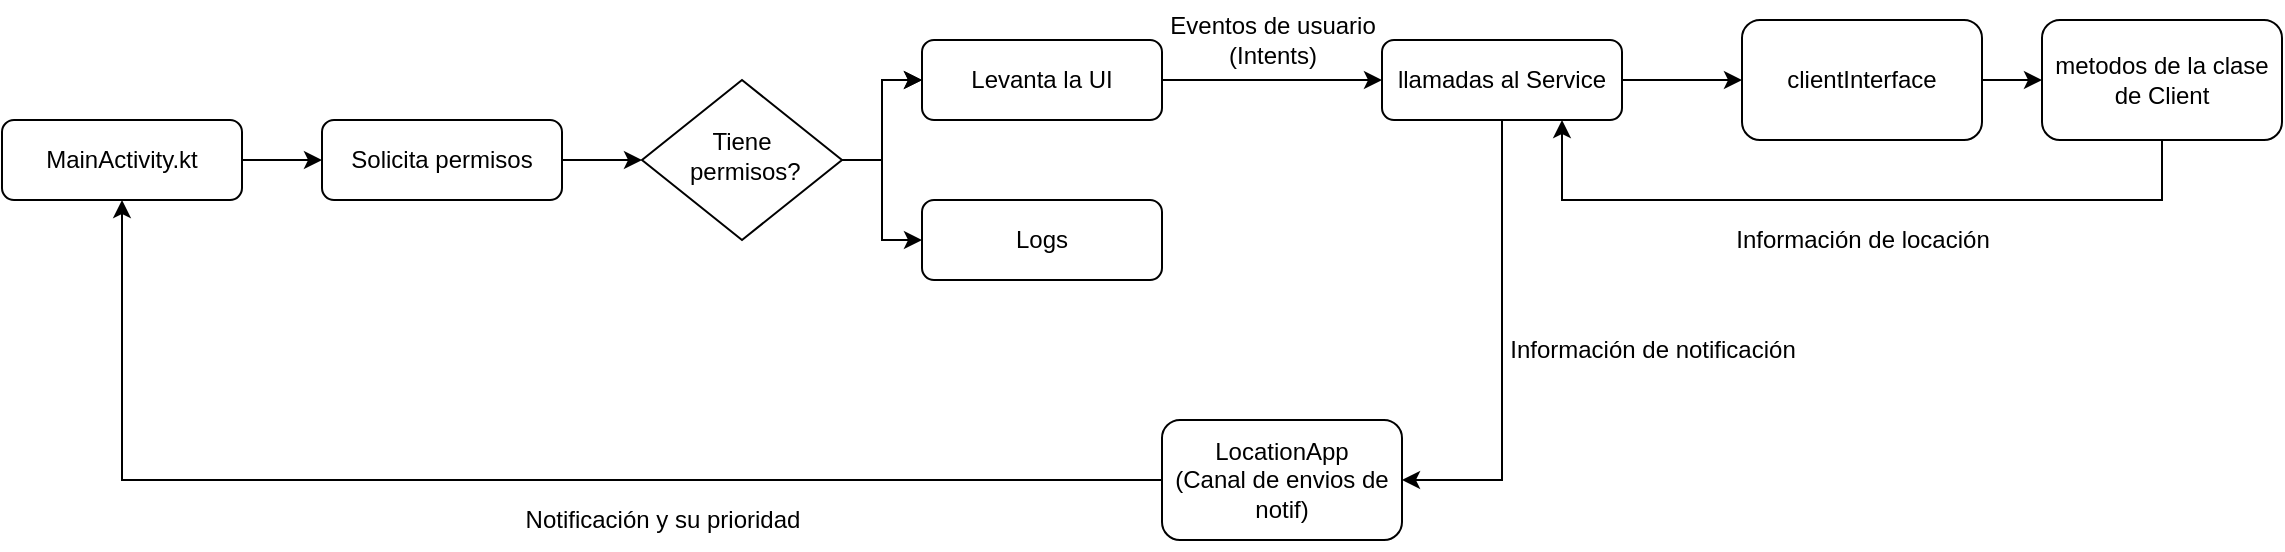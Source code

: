 <mxfile version="20.4.0" type="device"><diagram id="C5RBs43oDa-KdzZeNtuy" name="Page-1"><mxGraphModel dx="1422" dy="786" grid="1" gridSize="10" guides="1" tooltips="1" connect="1" arrows="1" fold="1" page="1" pageScale="1" pageWidth="1169" pageHeight="827" math="0" shadow="0"><root><mxCell id="WIyWlLk6GJQsqaUBKTNV-0"/><mxCell id="WIyWlLk6GJQsqaUBKTNV-1" parent="WIyWlLk6GJQsqaUBKTNV-0"/><mxCell id="AJGCkAvOANEZlxaP-a9B-1" style="edgeStyle=orthogonalEdgeStyle;rounded=0;orthogonalLoop=1;jettySize=auto;html=1;" edge="1" parent="WIyWlLk6GJQsqaUBKTNV-1" source="WIyWlLk6GJQsqaUBKTNV-3" target="WIyWlLk6GJQsqaUBKTNV-7"><mxGeometry relative="1" as="geometry"/></mxCell><mxCell id="WIyWlLk6GJQsqaUBKTNV-3" value="MainActivity.kt" style="rounded=1;whiteSpace=wrap;html=1;fontSize=12;glass=0;strokeWidth=1;shadow=0;" parent="WIyWlLk6GJQsqaUBKTNV-1" vertex="1"><mxGeometry x="20" y="120" width="120" height="40" as="geometry"/></mxCell><mxCell id="AJGCkAvOANEZlxaP-a9B-2" style="edgeStyle=orthogonalEdgeStyle;rounded=0;orthogonalLoop=1;jettySize=auto;html=1;" edge="1" parent="WIyWlLk6GJQsqaUBKTNV-1" source="WIyWlLk6GJQsqaUBKTNV-7" target="WIyWlLk6GJQsqaUBKTNV-10"><mxGeometry relative="1" as="geometry"/></mxCell><mxCell id="WIyWlLk6GJQsqaUBKTNV-7" value="Solicita permisos" style="rounded=1;whiteSpace=wrap;html=1;fontSize=12;glass=0;strokeWidth=1;shadow=0;" parent="WIyWlLk6GJQsqaUBKTNV-1" vertex="1"><mxGeometry x="180" y="120" width="120" height="40" as="geometry"/></mxCell><mxCell id="AJGCkAvOANEZlxaP-a9B-4" style="edgeStyle=orthogonalEdgeStyle;rounded=0;orthogonalLoop=1;jettySize=auto;html=1;" edge="1" parent="WIyWlLk6GJQsqaUBKTNV-1" source="WIyWlLk6GJQsqaUBKTNV-10" target="WIyWlLk6GJQsqaUBKTNV-12"><mxGeometry relative="1" as="geometry"/></mxCell><mxCell id="AJGCkAvOANEZlxaP-a9B-11" value="" style="edgeStyle=orthogonalEdgeStyle;rounded=0;orthogonalLoop=1;jettySize=auto;html=1;" edge="1" parent="WIyWlLk6GJQsqaUBKTNV-1" source="WIyWlLk6GJQsqaUBKTNV-10" target="WIyWlLk6GJQsqaUBKTNV-12"><mxGeometry relative="1" as="geometry"/></mxCell><mxCell id="AJGCkAvOANEZlxaP-a9B-13" style="edgeStyle=orthogonalEdgeStyle;rounded=0;orthogonalLoop=1;jettySize=auto;html=1;" edge="1" parent="WIyWlLk6GJQsqaUBKTNV-1" source="WIyWlLk6GJQsqaUBKTNV-10" target="AJGCkAvOANEZlxaP-a9B-12"><mxGeometry relative="1" as="geometry"/></mxCell><mxCell id="WIyWlLk6GJQsqaUBKTNV-10" value="Tiene&lt;br&gt;&amp;nbsp;permisos?" style="rhombus;whiteSpace=wrap;html=1;shadow=0;fontFamily=Helvetica;fontSize=12;align=center;strokeWidth=1;spacing=6;spacingTop=-4;" parent="WIyWlLk6GJQsqaUBKTNV-1" vertex="1"><mxGeometry x="340" y="100" width="100" height="80" as="geometry"/></mxCell><mxCell id="AJGCkAvOANEZlxaP-a9B-8" value="" style="edgeStyle=orthogonalEdgeStyle;rounded=0;orthogonalLoop=1;jettySize=auto;html=1;" edge="1" parent="WIyWlLk6GJQsqaUBKTNV-1" source="WIyWlLk6GJQsqaUBKTNV-11" target="AJGCkAvOANEZlxaP-a9B-7"><mxGeometry relative="1" as="geometry"/></mxCell><mxCell id="AJGCkAvOANEZlxaP-a9B-18" value="" style="edgeStyle=orthogonalEdgeStyle;rounded=0;orthogonalLoop=1;jettySize=auto;html=1;entryX=1;entryY=0.5;entryDx=0;entryDy=0;" edge="1" parent="WIyWlLk6GJQsqaUBKTNV-1" source="WIyWlLk6GJQsqaUBKTNV-11" target="AJGCkAvOANEZlxaP-a9B-17"><mxGeometry relative="1" as="geometry"/></mxCell><mxCell id="WIyWlLk6GJQsqaUBKTNV-11" value="llamadas al Service" style="rounded=1;whiteSpace=wrap;html=1;fontSize=12;glass=0;strokeWidth=1;shadow=0;" parent="WIyWlLk6GJQsqaUBKTNV-1" vertex="1"><mxGeometry x="710" y="80" width="120" height="40" as="geometry"/></mxCell><mxCell id="AJGCkAvOANEZlxaP-a9B-5" style="edgeStyle=orthogonalEdgeStyle;rounded=0;orthogonalLoop=1;jettySize=auto;html=1;" edge="1" parent="WIyWlLk6GJQsqaUBKTNV-1" source="WIyWlLk6GJQsqaUBKTNV-12" target="WIyWlLk6GJQsqaUBKTNV-11"><mxGeometry relative="1" as="geometry"><mxPoint x="720" y="100" as="targetPoint"/></mxGeometry></mxCell><mxCell id="WIyWlLk6GJQsqaUBKTNV-12" value="Levanta la UI" style="rounded=1;whiteSpace=wrap;html=1;fontSize=12;glass=0;strokeWidth=1;shadow=0;" parent="WIyWlLk6GJQsqaUBKTNV-1" vertex="1"><mxGeometry x="480" y="80" width="120" height="40" as="geometry"/></mxCell><mxCell id="AJGCkAvOANEZlxaP-a9B-6" value="Eventos de usuario&lt;br&gt;(Intents)" style="text;html=1;align=center;verticalAlign=middle;resizable=0;points=[];autosize=1;strokeColor=none;fillColor=none;" vertex="1" parent="WIyWlLk6GJQsqaUBKTNV-1"><mxGeometry x="590" y="60" width="130" height="40" as="geometry"/></mxCell><mxCell id="AJGCkAvOANEZlxaP-a9B-10" value="" style="edgeStyle=orthogonalEdgeStyle;rounded=0;orthogonalLoop=1;jettySize=auto;html=1;" edge="1" parent="WIyWlLk6GJQsqaUBKTNV-1" source="AJGCkAvOANEZlxaP-a9B-7" target="AJGCkAvOANEZlxaP-a9B-9"><mxGeometry relative="1" as="geometry"/></mxCell><mxCell id="AJGCkAvOANEZlxaP-a9B-7" value="clientInterface" style="whiteSpace=wrap;html=1;rounded=1;glass=0;strokeWidth=1;shadow=0;" vertex="1" parent="WIyWlLk6GJQsqaUBKTNV-1"><mxGeometry x="890" y="70" width="120" height="60" as="geometry"/></mxCell><mxCell id="AJGCkAvOANEZlxaP-a9B-14" style="edgeStyle=orthogonalEdgeStyle;rounded=0;orthogonalLoop=1;jettySize=auto;html=1;entryX=0.75;entryY=1;entryDx=0;entryDy=0;" edge="1" parent="WIyWlLk6GJQsqaUBKTNV-1" source="AJGCkAvOANEZlxaP-a9B-9" target="WIyWlLk6GJQsqaUBKTNV-11"><mxGeometry relative="1" as="geometry"><Array as="points"><mxPoint x="1100" y="160"/><mxPoint x="800" y="160"/></Array></mxGeometry></mxCell><mxCell id="AJGCkAvOANEZlxaP-a9B-9" value="metodos de la clase de Client" style="whiteSpace=wrap;html=1;rounded=1;glass=0;strokeWidth=1;shadow=0;" vertex="1" parent="WIyWlLk6GJQsqaUBKTNV-1"><mxGeometry x="1040" y="70" width="120" height="60" as="geometry"/></mxCell><mxCell id="AJGCkAvOANEZlxaP-a9B-12" value="Logs" style="rounded=1;whiteSpace=wrap;html=1;fontSize=12;glass=0;strokeWidth=1;shadow=0;" vertex="1" parent="WIyWlLk6GJQsqaUBKTNV-1"><mxGeometry x="480" y="160" width="120" height="40" as="geometry"/></mxCell><mxCell id="AJGCkAvOANEZlxaP-a9B-19" style="edgeStyle=orthogonalEdgeStyle;rounded=0;orthogonalLoop=1;jettySize=auto;html=1;entryX=0.5;entryY=1;entryDx=0;entryDy=0;" edge="1" parent="WIyWlLk6GJQsqaUBKTNV-1" source="AJGCkAvOANEZlxaP-a9B-17" target="WIyWlLk6GJQsqaUBKTNV-3"><mxGeometry relative="1" as="geometry"/></mxCell><mxCell id="AJGCkAvOANEZlxaP-a9B-17" value="LocationApp&lt;br&gt;(Canal de envios de notif)" style="whiteSpace=wrap;html=1;rounded=1;glass=0;strokeWidth=1;shadow=0;" vertex="1" parent="WIyWlLk6GJQsqaUBKTNV-1"><mxGeometry x="600" y="270" width="120" height="60" as="geometry"/></mxCell><mxCell id="AJGCkAvOANEZlxaP-a9B-20" value="Información de locación" style="text;html=1;align=center;verticalAlign=middle;resizable=0;points=[];autosize=1;strokeColor=none;fillColor=none;" vertex="1" parent="WIyWlLk6GJQsqaUBKTNV-1"><mxGeometry x="875" y="165" width="150" height="30" as="geometry"/></mxCell><mxCell id="AJGCkAvOANEZlxaP-a9B-21" value="Información de notificación" style="text;html=1;align=center;verticalAlign=middle;resizable=0;points=[];autosize=1;strokeColor=none;fillColor=none;" vertex="1" parent="WIyWlLk6GJQsqaUBKTNV-1"><mxGeometry x="760" y="220" width="170" height="30" as="geometry"/></mxCell><mxCell id="AJGCkAvOANEZlxaP-a9B-22" value="Notificación y su prioridad" style="text;html=1;align=center;verticalAlign=middle;resizable=0;points=[];autosize=1;strokeColor=none;fillColor=none;" vertex="1" parent="WIyWlLk6GJQsqaUBKTNV-1"><mxGeometry x="270" y="305" width="160" height="30" as="geometry"/></mxCell></root></mxGraphModel></diagram></mxfile>